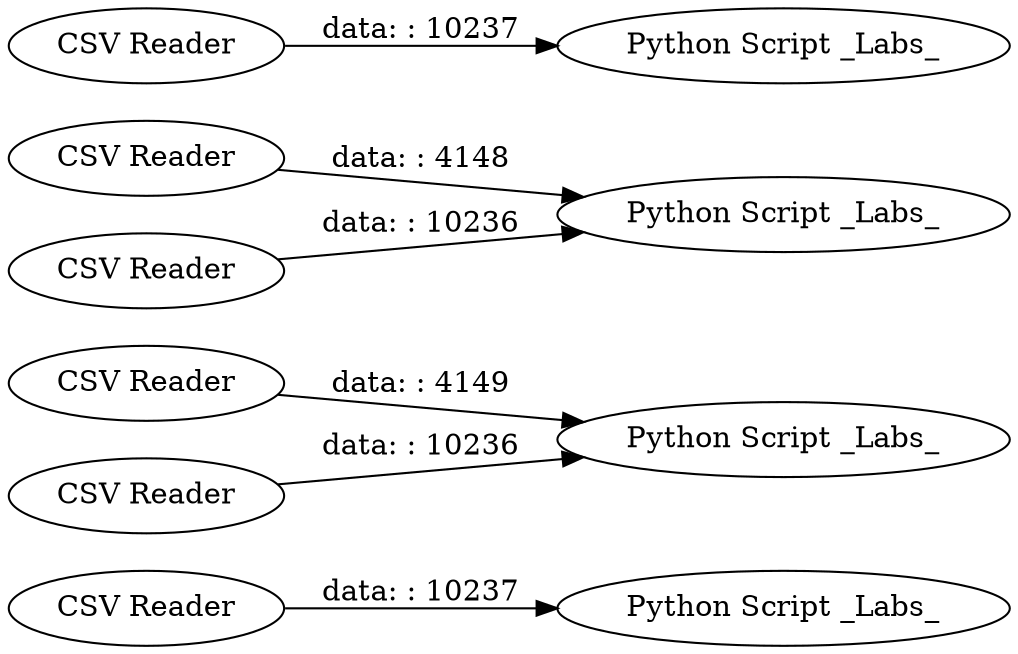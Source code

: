 digraph {
	"-1584845593816963080_7" [label="Python Script _Labs_"]
	"-1584845593816963080_5" [label="Python Script _Labs_"]
	"-1584845593816963080_10" [label="Python Script _Labs_"]
	"-1584845593816963080_4" [label="CSV Reader"]
	"-1584845593816963080_9" [label="CSV Reader"]
	"-1584845593816963080_6" [label="CSV Reader"]
	"-1584845593816963080_2" [label="Python Script _Labs_"]
	"-1584845593816963080_3" [label="CSV Reader"]
	"-1584845593816963080_8" [label="CSV Reader"]
	"-1584845593816963080_1" [label="CSV Reader"]
	"-1584845593816963080_4" -> "-1584845593816963080_5" [label="data: : 4149"]
	"-1584845593816963080_6" -> "-1584845593816963080_7" [label="data: : 10237"]
	"-1584845593816963080_1" -> "-1584845593816963080_2" [label="data: : 10237"]
	"-1584845593816963080_3" -> "-1584845593816963080_5" [label="data: : 10236"]
	"-1584845593816963080_8" -> "-1584845593816963080_10" [label="data: : 10236"]
	"-1584845593816963080_9" -> "-1584845593816963080_10" [label="data: : 4148"]
	rankdir=LR
}

